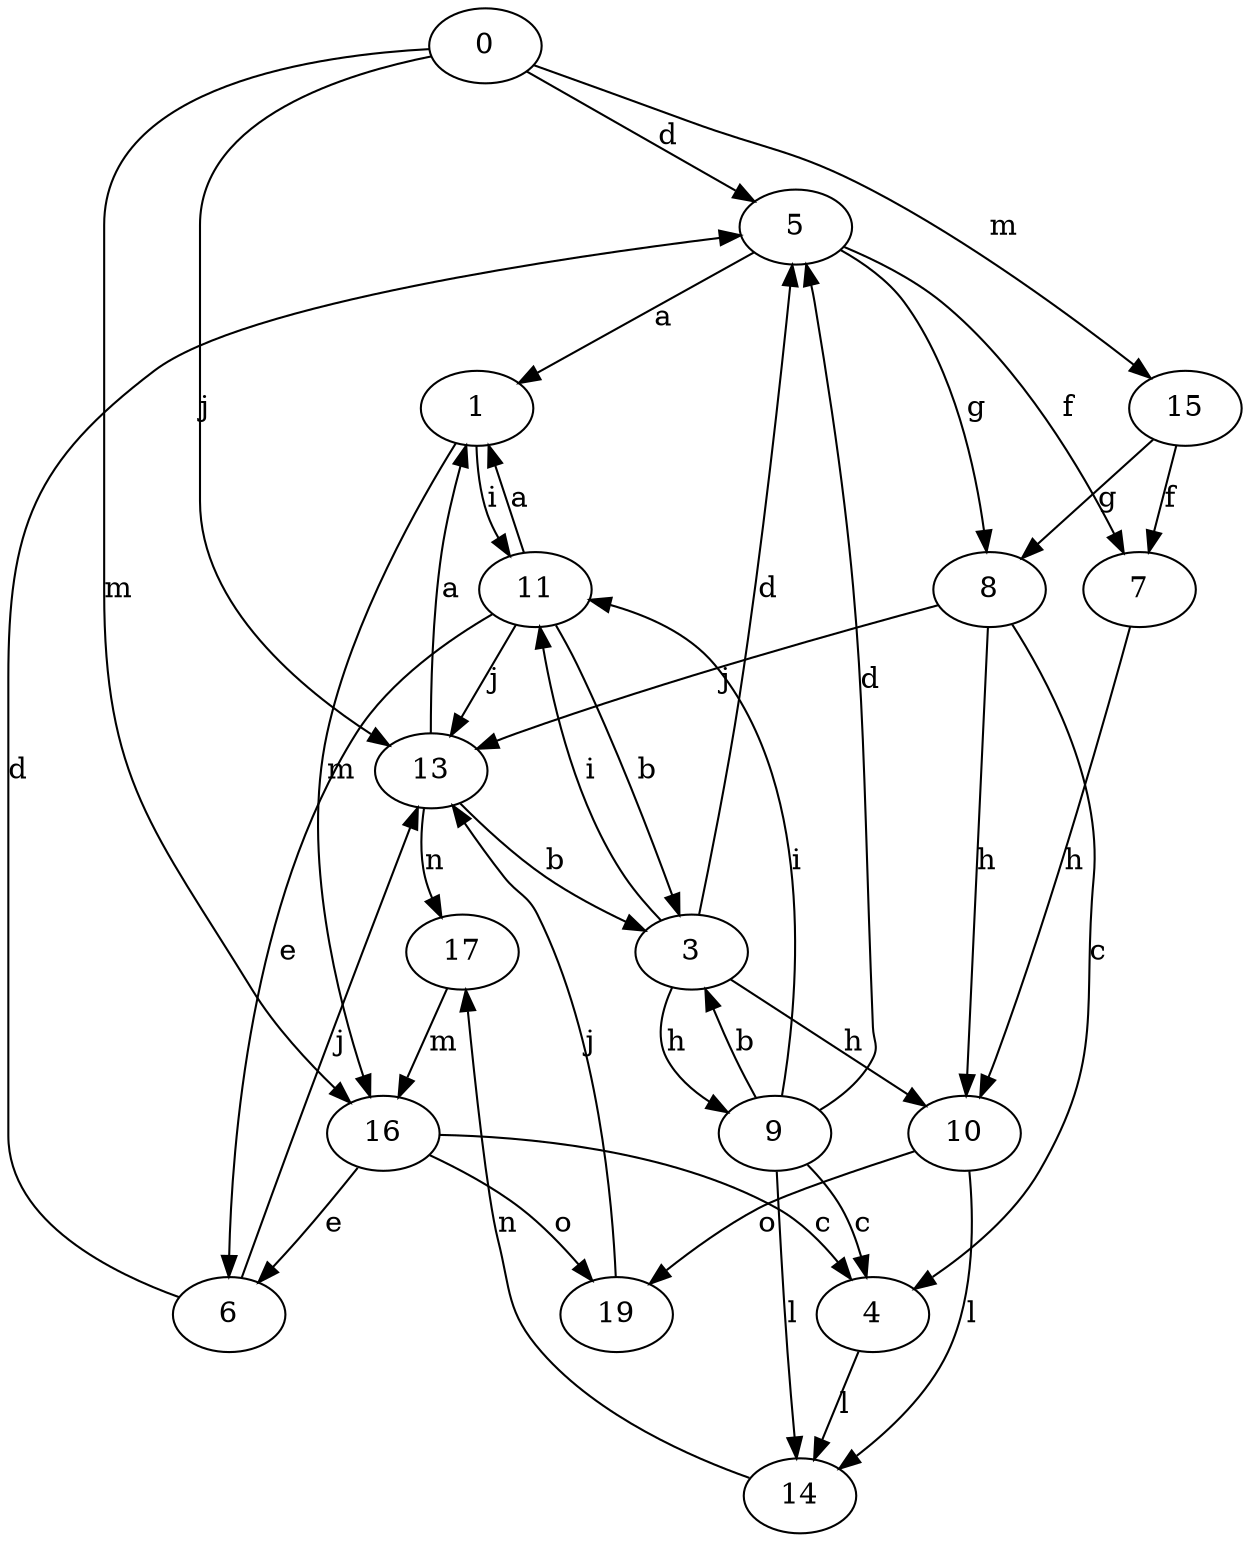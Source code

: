strict digraph  {
0;
1;
3;
4;
5;
6;
7;
8;
9;
10;
11;
13;
14;
15;
16;
17;
19;
0 -> 5  [label=d];
0 -> 13  [label=j];
0 -> 15  [label=m];
0 -> 16  [label=m];
1 -> 11  [label=i];
1 -> 16  [label=m];
3 -> 5  [label=d];
3 -> 9  [label=h];
3 -> 10  [label=h];
3 -> 11  [label=i];
4 -> 14  [label=l];
5 -> 1  [label=a];
5 -> 7  [label=f];
5 -> 8  [label=g];
6 -> 5  [label=d];
6 -> 13  [label=j];
7 -> 10  [label=h];
8 -> 4  [label=c];
8 -> 10  [label=h];
8 -> 13  [label=j];
9 -> 3  [label=b];
9 -> 4  [label=c];
9 -> 5  [label=d];
9 -> 11  [label=i];
9 -> 14  [label=l];
10 -> 14  [label=l];
10 -> 19  [label=o];
11 -> 1  [label=a];
11 -> 3  [label=b];
11 -> 6  [label=e];
11 -> 13  [label=j];
13 -> 1  [label=a];
13 -> 3  [label=b];
13 -> 17  [label=n];
14 -> 17  [label=n];
15 -> 7  [label=f];
15 -> 8  [label=g];
16 -> 4  [label=c];
16 -> 6  [label=e];
16 -> 19  [label=o];
17 -> 16  [label=m];
19 -> 13  [label=j];
}
